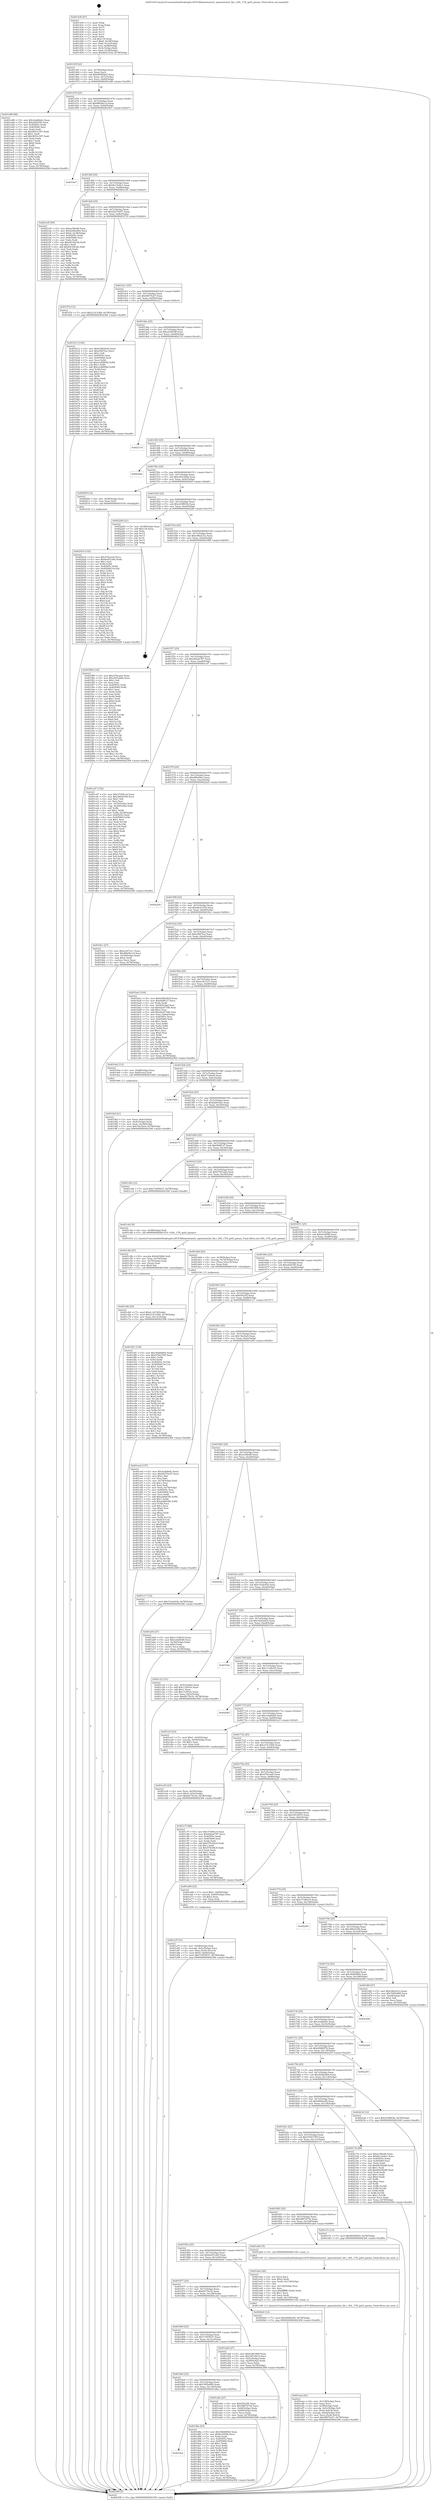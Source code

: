 digraph "0x401430" {
  label = "0x401430 (/mnt/c/Users/mathe/Desktop/tcc/POCII/binaries/extr_opensslsslssl_lib.c_SSL_CTX_get0_param_Final-ollvm.out::main(0))"
  labelloc = "t"
  node[shape=record]

  Entry [label="",width=0.3,height=0.3,shape=circle,fillcolor=black,style=filled]
  "0x40145f" [label="{
     0x40145f [23]\l
     | [instrs]\l
     &nbsp;&nbsp;0x40145f \<+3\>: mov -0x78(%rbp),%eax\l
     &nbsp;&nbsp;0x401462 \<+2\>: mov %eax,%ecx\l
     &nbsp;&nbsp;0x401464 \<+6\>: sub $0x809d5bf3,%ecx\l
     &nbsp;&nbsp;0x40146a \<+3\>: mov %eax,-0x7c(%rbp)\l
     &nbsp;&nbsp;0x40146d \<+3\>: mov %ecx,-0x80(%rbp)\l
     &nbsp;&nbsp;0x401470 \<+6\>: je 0000000000401e88 \<main+0xa58\>\l
  }"]
  "0x401e88" [label="{
     0x401e88 [88]\l
     | [instrs]\l
     &nbsp;&nbsp;0x401e88 \<+5\>: mov $0x3eab8e6c,%eax\l
     &nbsp;&nbsp;0x401e8d \<+5\>: mov $0x20253f5,%ecx\l
     &nbsp;&nbsp;0x401e92 \<+7\>: mov 0x40505c,%edx\l
     &nbsp;&nbsp;0x401e99 \<+7\>: mov 0x405060,%esi\l
     &nbsp;&nbsp;0x401ea0 \<+2\>: mov %edx,%edi\l
     &nbsp;&nbsp;0x401ea2 \<+6\>: sub $0x9653c397,%edi\l
     &nbsp;&nbsp;0x401ea8 \<+3\>: sub $0x1,%edi\l
     &nbsp;&nbsp;0x401eab \<+6\>: add $0x9653c397,%edi\l
     &nbsp;&nbsp;0x401eb1 \<+3\>: imul %edi,%edx\l
     &nbsp;&nbsp;0x401eb4 \<+3\>: and $0x1,%edx\l
     &nbsp;&nbsp;0x401eb7 \<+3\>: cmp $0x0,%edx\l
     &nbsp;&nbsp;0x401eba \<+4\>: sete %r8b\l
     &nbsp;&nbsp;0x401ebe \<+3\>: cmp $0xa,%esi\l
     &nbsp;&nbsp;0x401ec1 \<+4\>: setl %r9b\l
     &nbsp;&nbsp;0x401ec5 \<+3\>: mov %r8b,%r10b\l
     &nbsp;&nbsp;0x401ec8 \<+3\>: and %r9b,%r10b\l
     &nbsp;&nbsp;0x401ecb \<+3\>: xor %r9b,%r8b\l
     &nbsp;&nbsp;0x401ece \<+3\>: or %r8b,%r10b\l
     &nbsp;&nbsp;0x401ed1 \<+4\>: test $0x1,%r10b\l
     &nbsp;&nbsp;0x401ed5 \<+3\>: cmovne %ecx,%eax\l
     &nbsp;&nbsp;0x401ed8 \<+3\>: mov %eax,-0x78(%rbp)\l
     &nbsp;&nbsp;0x401edb \<+5\>: jmp 0000000000402308 \<main+0xed8\>\l
  }"]
  "0x401476" [label="{
     0x401476 [25]\l
     | [instrs]\l
     &nbsp;&nbsp;0x401476 \<+5\>: jmp 000000000040147b \<main+0x4b\>\l
     &nbsp;&nbsp;0x40147b \<+3\>: mov -0x7c(%rbp),%eax\l
     &nbsp;&nbsp;0x40147e \<+5\>: sub $0x88b5bc1d,%eax\l
     &nbsp;&nbsp;0x401483 \<+6\>: mov %eax,-0x84(%rbp)\l
     &nbsp;&nbsp;0x401489 \<+6\>: je 00000000004018e7 \<main+0x4b7\>\l
  }"]
  Exit [label="",width=0.3,height=0.3,shape=circle,fillcolor=black,style=filled,peripheries=2]
  "0x4018e7" [label="{
     0x4018e7\l
  }", style=dashed]
  "0x40148f" [label="{
     0x40148f [25]\l
     | [instrs]\l
     &nbsp;&nbsp;0x40148f \<+5\>: jmp 0000000000401494 \<main+0x64\>\l
     &nbsp;&nbsp;0x401494 \<+3\>: mov -0x7c(%rbp),%eax\l
     &nbsp;&nbsp;0x401497 \<+5\>: sub $0x8e15e9e1,%eax\l
     &nbsp;&nbsp;0x40149c \<+6\>: mov %eax,-0x88(%rbp)\l
     &nbsp;&nbsp;0x4014a2 \<+6\>: je 00000000004021d5 \<main+0xda5\>\l
  }"]
  "0x40201b" [label="{
     0x40201b [142]\l
     | [instrs]\l
     &nbsp;&nbsp;0x40201b \<+5\>: mov $0x27fecee0,%ecx\l
     &nbsp;&nbsp;0x402020 \<+5\>: mov $0x6e451e60,%edx\l
     &nbsp;&nbsp;0x402025 \<+3\>: mov $0x1,%sil\l
     &nbsp;&nbsp;0x402028 \<+3\>: xor %r8d,%r8d\l
     &nbsp;&nbsp;0x40202b \<+8\>: mov 0x40505c,%r9d\l
     &nbsp;&nbsp;0x402033 \<+8\>: mov 0x405060,%r10d\l
     &nbsp;&nbsp;0x40203b \<+4\>: sub $0x1,%r8d\l
     &nbsp;&nbsp;0x40203f \<+3\>: mov %r9d,%r11d\l
     &nbsp;&nbsp;0x402042 \<+3\>: add %r8d,%r11d\l
     &nbsp;&nbsp;0x402045 \<+4\>: imul %r11d,%r9d\l
     &nbsp;&nbsp;0x402049 \<+4\>: and $0x1,%r9d\l
     &nbsp;&nbsp;0x40204d \<+4\>: cmp $0x0,%r9d\l
     &nbsp;&nbsp;0x402051 \<+3\>: sete %bl\l
     &nbsp;&nbsp;0x402054 \<+4\>: cmp $0xa,%r10d\l
     &nbsp;&nbsp;0x402058 \<+4\>: setl %r14b\l
     &nbsp;&nbsp;0x40205c \<+3\>: mov %bl,%r15b\l
     &nbsp;&nbsp;0x40205f \<+4\>: xor $0xff,%r15b\l
     &nbsp;&nbsp;0x402063 \<+3\>: mov %r14b,%r12b\l
     &nbsp;&nbsp;0x402066 \<+4\>: xor $0xff,%r12b\l
     &nbsp;&nbsp;0x40206a \<+4\>: xor $0x0,%sil\l
     &nbsp;&nbsp;0x40206e \<+3\>: mov %r15b,%r13b\l
     &nbsp;&nbsp;0x402071 \<+4\>: and $0x0,%r13b\l
     &nbsp;&nbsp;0x402075 \<+3\>: and %sil,%bl\l
     &nbsp;&nbsp;0x402078 \<+3\>: mov %r12b,%al\l
     &nbsp;&nbsp;0x40207b \<+2\>: and $0x0,%al\l
     &nbsp;&nbsp;0x40207d \<+3\>: and %sil,%r14b\l
     &nbsp;&nbsp;0x402080 \<+3\>: or %bl,%r13b\l
     &nbsp;&nbsp;0x402083 \<+3\>: or %r14b,%al\l
     &nbsp;&nbsp;0x402086 \<+3\>: xor %al,%r13b\l
     &nbsp;&nbsp;0x402089 \<+3\>: or %r12b,%r15b\l
     &nbsp;&nbsp;0x40208c \<+4\>: xor $0xff,%r15b\l
     &nbsp;&nbsp;0x402090 \<+4\>: or $0x0,%sil\l
     &nbsp;&nbsp;0x402094 \<+3\>: and %sil,%r15b\l
     &nbsp;&nbsp;0x402097 \<+3\>: or %r15b,%r13b\l
     &nbsp;&nbsp;0x40209a \<+4\>: test $0x1,%r13b\l
     &nbsp;&nbsp;0x40209e \<+3\>: cmovne %edx,%ecx\l
     &nbsp;&nbsp;0x4020a1 \<+3\>: mov %ecx,-0x78(%rbp)\l
     &nbsp;&nbsp;0x4020a4 \<+5\>: jmp 0000000000402308 \<main+0xed8\>\l
  }"]
  "0x4021d5" [label="{
     0x4021d5 [95]\l
     | [instrs]\l
     &nbsp;&nbsp;0x4021d5 \<+5\>: mov $0xec58ed8,%eax\l
     &nbsp;&nbsp;0x4021da \<+5\>: mov $0x424bed04,%ecx\l
     &nbsp;&nbsp;0x4021df \<+7\>: movl $0x0,-0x38(%rbp)\l
     &nbsp;&nbsp;0x4021e6 \<+7\>: mov 0x40505c,%edx\l
     &nbsp;&nbsp;0x4021ed \<+7\>: mov 0x405060,%esi\l
     &nbsp;&nbsp;0x4021f4 \<+2\>: mov %edx,%edi\l
     &nbsp;&nbsp;0x4021f6 \<+6\>: sub $0x6416dc2b,%edi\l
     &nbsp;&nbsp;0x4021fc \<+3\>: sub $0x1,%edi\l
     &nbsp;&nbsp;0x4021ff \<+6\>: add $0x6416dc2b,%edi\l
     &nbsp;&nbsp;0x402205 \<+3\>: imul %edi,%edx\l
     &nbsp;&nbsp;0x402208 \<+3\>: and $0x1,%edx\l
     &nbsp;&nbsp;0x40220b \<+3\>: cmp $0x0,%edx\l
     &nbsp;&nbsp;0x40220e \<+4\>: sete %r8b\l
     &nbsp;&nbsp;0x402212 \<+3\>: cmp $0xa,%esi\l
     &nbsp;&nbsp;0x402215 \<+4\>: setl %r9b\l
     &nbsp;&nbsp;0x402219 \<+3\>: mov %r8b,%r10b\l
     &nbsp;&nbsp;0x40221c \<+3\>: and %r9b,%r10b\l
     &nbsp;&nbsp;0x40221f \<+3\>: xor %r9b,%r8b\l
     &nbsp;&nbsp;0x402222 \<+3\>: or %r8b,%r10b\l
     &nbsp;&nbsp;0x402225 \<+4\>: test $0x1,%r10b\l
     &nbsp;&nbsp;0x402229 \<+3\>: cmovne %ecx,%eax\l
     &nbsp;&nbsp;0x40222c \<+3\>: mov %eax,-0x78(%rbp)\l
     &nbsp;&nbsp;0x40222f \<+5\>: jmp 0000000000402308 \<main+0xed8\>\l
  }"]
  "0x4014a8" [label="{
     0x4014a8 [25]\l
     | [instrs]\l
     &nbsp;&nbsp;0x4014a8 \<+5\>: jmp 00000000004014ad \<main+0x7d\>\l
     &nbsp;&nbsp;0x4014ad \<+3\>: mov -0x7c(%rbp),%eax\l
     &nbsp;&nbsp;0x4014b0 \<+5\>: sub $0x92270a57,%eax\l
     &nbsp;&nbsp;0x4014b5 \<+6\>: mov %eax,-0x8c(%rbp)\l
     &nbsp;&nbsp;0x4014bb \<+6\>: je 0000000000401f7d \<main+0xb4d\>\l
  }"]
  "0x401df1" [label="{
     0x401df1 [139]\l
     | [instrs]\l
     &nbsp;&nbsp;0x401df1 \<+5\>: mov $0x38d40844,%edx\l
     &nbsp;&nbsp;0x401df6 \<+5\>: mov $0x57643785,%esi\l
     &nbsp;&nbsp;0x401dfb \<+3\>: mov $0x1,%r8b\l
     &nbsp;&nbsp;0x401dfe \<+3\>: xor %r9d,%r9d\l
     &nbsp;&nbsp;0x401e01 \<+8\>: mov 0x40505c,%r10d\l
     &nbsp;&nbsp;0x401e09 \<+8\>: mov 0x405060,%r11d\l
     &nbsp;&nbsp;0x401e11 \<+4\>: sub $0x1,%r9d\l
     &nbsp;&nbsp;0x401e15 \<+3\>: mov %r10d,%ebx\l
     &nbsp;&nbsp;0x401e18 \<+3\>: add %r9d,%ebx\l
     &nbsp;&nbsp;0x401e1b \<+4\>: imul %ebx,%r10d\l
     &nbsp;&nbsp;0x401e1f \<+4\>: and $0x1,%r10d\l
     &nbsp;&nbsp;0x401e23 \<+4\>: cmp $0x0,%r10d\l
     &nbsp;&nbsp;0x401e27 \<+4\>: sete %r14b\l
     &nbsp;&nbsp;0x401e2b \<+4\>: cmp $0xa,%r11d\l
     &nbsp;&nbsp;0x401e2f \<+4\>: setl %r15b\l
     &nbsp;&nbsp;0x401e33 \<+3\>: mov %r14b,%r12b\l
     &nbsp;&nbsp;0x401e36 \<+4\>: xor $0xff,%r12b\l
     &nbsp;&nbsp;0x401e3a \<+3\>: mov %r15b,%r13b\l
     &nbsp;&nbsp;0x401e3d \<+4\>: xor $0xff,%r13b\l
     &nbsp;&nbsp;0x401e41 \<+4\>: xor $0x0,%r8b\l
     &nbsp;&nbsp;0x401e45 \<+3\>: mov %r12b,%al\l
     &nbsp;&nbsp;0x401e48 \<+2\>: and $0x0,%al\l
     &nbsp;&nbsp;0x401e4a \<+3\>: and %r8b,%r14b\l
     &nbsp;&nbsp;0x401e4d \<+3\>: mov %r13b,%cl\l
     &nbsp;&nbsp;0x401e50 \<+3\>: and $0x0,%cl\l
     &nbsp;&nbsp;0x401e53 \<+3\>: and %r8b,%r15b\l
     &nbsp;&nbsp;0x401e56 \<+3\>: or %r14b,%al\l
     &nbsp;&nbsp;0x401e59 \<+3\>: or %r15b,%cl\l
     &nbsp;&nbsp;0x401e5c \<+2\>: xor %cl,%al\l
     &nbsp;&nbsp;0x401e5e \<+3\>: or %r13b,%r12b\l
     &nbsp;&nbsp;0x401e61 \<+4\>: xor $0xff,%r12b\l
     &nbsp;&nbsp;0x401e65 \<+4\>: or $0x0,%r8b\l
     &nbsp;&nbsp;0x401e69 \<+3\>: and %r8b,%r12b\l
     &nbsp;&nbsp;0x401e6c \<+3\>: or %r12b,%al\l
     &nbsp;&nbsp;0x401e6f \<+2\>: test $0x1,%al\l
     &nbsp;&nbsp;0x401e71 \<+3\>: cmovne %esi,%edx\l
     &nbsp;&nbsp;0x401e74 \<+3\>: mov %edx,-0x78(%rbp)\l
     &nbsp;&nbsp;0x401e77 \<+5\>: jmp 0000000000402308 \<main+0xed8\>\l
  }"]
  "0x401f7d" [label="{
     0x401f7d [12]\l
     | [instrs]\l
     &nbsp;&nbsp;0x401f7d \<+7\>: movl $0x215c3384,-0x78(%rbp)\l
     &nbsp;&nbsp;0x401f84 \<+5\>: jmp 0000000000402308 \<main+0xed8\>\l
  }"]
  "0x4014c1" [label="{
     0x4014c1 [25]\l
     | [instrs]\l
     &nbsp;&nbsp;0x4014c1 \<+5\>: jmp 00000000004014c6 \<main+0x96\>\l
     &nbsp;&nbsp;0x4014c6 \<+3\>: mov -0x7c(%rbp),%eax\l
     &nbsp;&nbsp;0x4014c9 \<+5\>: sub $0x9fd75e27,%eax\l
     &nbsp;&nbsp;0x4014ce \<+6\>: mov %eax,-0x90(%rbp)\l
     &nbsp;&nbsp;0x4014d4 \<+6\>: je 0000000000401b13 \<main+0x6e3\>\l
  }"]
  "0x4018c2" [label="{
     0x4018c2\l
  }", style=dashed]
  "0x401b13" [label="{
     0x401b13 [144]\l
     | [instrs]\l
     &nbsp;&nbsp;0x401b13 \<+5\>: mov $0xb380383d,%eax\l
     &nbsp;&nbsp;0x401b18 \<+5\>: mov $0xe5bf7fce,%ecx\l
     &nbsp;&nbsp;0x401b1d \<+2\>: mov $0x1,%dl\l
     &nbsp;&nbsp;0x401b1f \<+7\>: mov 0x40505c,%esi\l
     &nbsp;&nbsp;0x401b26 \<+7\>: mov 0x405060,%edi\l
     &nbsp;&nbsp;0x401b2d \<+3\>: mov %esi,%r8d\l
     &nbsp;&nbsp;0x401b30 \<+7\>: sub $0xe1dd994b,%r8d\l
     &nbsp;&nbsp;0x401b37 \<+4\>: sub $0x1,%r8d\l
     &nbsp;&nbsp;0x401b3b \<+7\>: add $0xe1dd994b,%r8d\l
     &nbsp;&nbsp;0x401b42 \<+4\>: imul %r8d,%esi\l
     &nbsp;&nbsp;0x401b46 \<+3\>: and $0x1,%esi\l
     &nbsp;&nbsp;0x401b49 \<+3\>: cmp $0x0,%esi\l
     &nbsp;&nbsp;0x401b4c \<+4\>: sete %r9b\l
     &nbsp;&nbsp;0x401b50 \<+3\>: cmp $0xa,%edi\l
     &nbsp;&nbsp;0x401b53 \<+4\>: setl %r10b\l
     &nbsp;&nbsp;0x401b57 \<+3\>: mov %r9b,%r11b\l
     &nbsp;&nbsp;0x401b5a \<+4\>: xor $0xff,%r11b\l
     &nbsp;&nbsp;0x401b5e \<+3\>: mov %r10b,%bl\l
     &nbsp;&nbsp;0x401b61 \<+3\>: xor $0xff,%bl\l
     &nbsp;&nbsp;0x401b64 \<+3\>: xor $0x0,%dl\l
     &nbsp;&nbsp;0x401b67 \<+3\>: mov %r11b,%r14b\l
     &nbsp;&nbsp;0x401b6a \<+4\>: and $0x0,%r14b\l
     &nbsp;&nbsp;0x401b6e \<+3\>: and %dl,%r9b\l
     &nbsp;&nbsp;0x401b71 \<+3\>: mov %bl,%r15b\l
     &nbsp;&nbsp;0x401b74 \<+4\>: and $0x0,%r15b\l
     &nbsp;&nbsp;0x401b78 \<+3\>: and %dl,%r10b\l
     &nbsp;&nbsp;0x401b7b \<+3\>: or %r9b,%r14b\l
     &nbsp;&nbsp;0x401b7e \<+3\>: or %r10b,%r15b\l
     &nbsp;&nbsp;0x401b81 \<+3\>: xor %r15b,%r14b\l
     &nbsp;&nbsp;0x401b84 \<+3\>: or %bl,%r11b\l
     &nbsp;&nbsp;0x401b87 \<+4\>: xor $0xff,%r11b\l
     &nbsp;&nbsp;0x401b8b \<+3\>: or $0x0,%dl\l
     &nbsp;&nbsp;0x401b8e \<+3\>: and %dl,%r11b\l
     &nbsp;&nbsp;0x401b91 \<+3\>: or %r11b,%r14b\l
     &nbsp;&nbsp;0x401b94 \<+4\>: test $0x1,%r14b\l
     &nbsp;&nbsp;0x401b98 \<+3\>: cmovne %ecx,%eax\l
     &nbsp;&nbsp;0x401b9b \<+3\>: mov %eax,-0x78(%rbp)\l
     &nbsp;&nbsp;0x401b9e \<+5\>: jmp 0000000000402308 \<main+0xed8\>\l
  }"]
  "0x4014da" [label="{
     0x4014da [25]\l
     | [instrs]\l
     &nbsp;&nbsp;0x4014da \<+5\>: jmp 00000000004014df \<main+0xaf\>\l
     &nbsp;&nbsp;0x4014df \<+3\>: mov -0x7c(%rbp),%eax\l
     &nbsp;&nbsp;0x4014e2 \<+5\>: sub $0xae5d53ff,%eax\l
     &nbsp;&nbsp;0x4014e7 \<+6\>: mov %eax,-0x94(%rbp)\l
     &nbsp;&nbsp;0x4014ed \<+6\>: je 0000000000402119 \<main+0xce9\>\l
  }"]
  "0x401d8a" [label="{
     0x401d8a [83]\l
     | [instrs]\l
     &nbsp;&nbsp;0x401d8a \<+5\>: mov $0x38d40844,%eax\l
     &nbsp;&nbsp;0x401d8f \<+5\>: mov $0xfe1fd5fd,%ecx\l
     &nbsp;&nbsp;0x401d94 \<+2\>: xor %edx,%edx\l
     &nbsp;&nbsp;0x401d96 \<+7\>: mov 0x40505c,%esi\l
     &nbsp;&nbsp;0x401d9d \<+7\>: mov 0x405060,%edi\l
     &nbsp;&nbsp;0x401da4 \<+3\>: sub $0x1,%edx\l
     &nbsp;&nbsp;0x401da7 \<+3\>: mov %esi,%r8d\l
     &nbsp;&nbsp;0x401daa \<+3\>: add %edx,%r8d\l
     &nbsp;&nbsp;0x401dad \<+4\>: imul %r8d,%esi\l
     &nbsp;&nbsp;0x401db1 \<+3\>: and $0x1,%esi\l
     &nbsp;&nbsp;0x401db4 \<+3\>: cmp $0x0,%esi\l
     &nbsp;&nbsp;0x401db7 \<+4\>: sete %r9b\l
     &nbsp;&nbsp;0x401dbb \<+3\>: cmp $0xa,%edi\l
     &nbsp;&nbsp;0x401dbe \<+4\>: setl %r10b\l
     &nbsp;&nbsp;0x401dc2 \<+3\>: mov %r9b,%r11b\l
     &nbsp;&nbsp;0x401dc5 \<+3\>: and %r10b,%r11b\l
     &nbsp;&nbsp;0x401dc8 \<+3\>: xor %r10b,%r9b\l
     &nbsp;&nbsp;0x401dcb \<+3\>: or %r9b,%r11b\l
     &nbsp;&nbsp;0x401dce \<+4\>: test $0x1,%r11b\l
     &nbsp;&nbsp;0x401dd2 \<+3\>: cmovne %ecx,%eax\l
     &nbsp;&nbsp;0x401dd5 \<+3\>: mov %eax,-0x78(%rbp)\l
     &nbsp;&nbsp;0x401dd8 \<+5\>: jmp 0000000000402308 \<main+0xed8\>\l
  }"]
  "0x402119" [label="{
     0x402119\l
  }", style=dashed]
  "0x4014f3" [label="{
     0x4014f3 [25]\l
     | [instrs]\l
     &nbsp;&nbsp;0x4014f3 \<+5\>: jmp 00000000004014f8 \<main+0xc8\>\l
     &nbsp;&nbsp;0x4014f8 \<+3\>: mov -0x7c(%rbp),%eax\l
     &nbsp;&nbsp;0x4014fb \<+5\>: sub $0xb380383d,%eax\l
     &nbsp;&nbsp;0x401500 \<+6\>: mov %eax,-0x98(%rbp)\l
     &nbsp;&nbsp;0x401506 \<+6\>: je 000000000040226d \<main+0xe3d\>\l
  }"]
  "0x401c66" [label="{
     0x401c66 [25]\l
     | [instrs]\l
     &nbsp;&nbsp;0x401c66 \<+7\>: movl $0x0,-0x74(%rbp)\l
     &nbsp;&nbsp;0x401c6d \<+7\>: movl $0x215c3384,-0x78(%rbp)\l
     &nbsp;&nbsp;0x401c74 \<+6\>: mov %eax,-0x13c(%rbp)\l
     &nbsp;&nbsp;0x401c7a \<+5\>: jmp 0000000000402308 \<main+0xed8\>\l
  }"]
  "0x40226d" [label="{
     0x40226d\l
  }", style=dashed]
  "0x40150c" [label="{
     0x40150c [25]\l
     | [instrs]\l
     &nbsp;&nbsp;0x40150c \<+5\>: jmp 0000000000401511 \<main+0xe1\>\l
     &nbsp;&nbsp;0x401511 \<+3\>: mov -0x7c(%rbp),%eax\l
     &nbsp;&nbsp;0x401514 \<+5\>: sub $0xc091d2bb,%eax\l
     &nbsp;&nbsp;0x401519 \<+6\>: mov %eax,-0x9c(%rbp)\l
     &nbsp;&nbsp;0x40151f \<+6\>: je 000000000040200f \<main+0xbdf\>\l
  }"]
  "0x401c4b" [label="{
     0x401c4b [27]\l
     | [instrs]\l
     &nbsp;&nbsp;0x401c4b \<+10\>: movabs $0x4030b6,%rdi\l
     &nbsp;&nbsp;0x401c55 \<+4\>: mov %rax,-0x70(%rbp)\l
     &nbsp;&nbsp;0x401c59 \<+4\>: mov -0x70(%rbp),%rax\l
     &nbsp;&nbsp;0x401c5d \<+2\>: mov (%rax),%esi\l
     &nbsp;&nbsp;0x401c5f \<+2\>: mov $0x0,%al\l
     &nbsp;&nbsp;0x401c61 \<+5\>: call 0000000000401040 \<printf@plt\>\l
     | [calls]\l
     &nbsp;&nbsp;0x401040 \{1\} (unknown)\l
  }"]
  "0x40200f" [label="{
     0x40200f [12]\l
     | [instrs]\l
     &nbsp;&nbsp;0x40200f \<+4\>: mov -0x58(%rbp),%rax\l
     &nbsp;&nbsp;0x402013 \<+3\>: mov %rax,%rdi\l
     &nbsp;&nbsp;0x402016 \<+5\>: call 0000000000401030 \<free@plt\>\l
     | [calls]\l
     &nbsp;&nbsp;0x401030 \{1\} (unknown)\l
  }"]
  "0x401525" [label="{
     0x401525 [25]\l
     | [instrs]\l
     &nbsp;&nbsp;0x401525 \<+5\>: jmp 000000000040152a \<main+0xfa\>\l
     &nbsp;&nbsp;0x40152a \<+3\>: mov -0x7c(%rbp),%eax\l
     &nbsp;&nbsp;0x40152d \<+5\>: sub $0xc63f803b,%eax\l
     &nbsp;&nbsp;0x401532 \<+6\>: mov %eax,-0xa0(%rbp)\l
     &nbsp;&nbsp;0x401538 \<+6\>: je 0000000000402240 \<main+0xe10\>\l
  }"]
  "0x401aea" [label="{
     0x401aea [41]\l
     | [instrs]\l
     &nbsp;&nbsp;0x401aea \<+6\>: mov -0x138(%rbp),%ecx\l
     &nbsp;&nbsp;0x401af0 \<+3\>: imul %eax,%ecx\l
     &nbsp;&nbsp;0x401af3 \<+4\>: mov -0x58(%rbp),%rdi\l
     &nbsp;&nbsp;0x401af7 \<+4\>: movslq -0x5c(%rbp),%r8\l
     &nbsp;&nbsp;0x401afb \<+4\>: mov (%rdi,%r8,8),%rdi\l
     &nbsp;&nbsp;0x401aff \<+4\>: movslq -0x64(%rbp),%r8\l
     &nbsp;&nbsp;0x401b03 \<+4\>: mov %ecx,(%rdi,%r8,4)\l
     &nbsp;&nbsp;0x401b07 \<+7\>: movl $0x9fd75e27,-0x78(%rbp)\l
     &nbsp;&nbsp;0x401b0e \<+5\>: jmp 0000000000402308 \<main+0xed8\>\l
  }"]
  "0x402240" [label="{
     0x402240 [21]\l
     | [instrs]\l
     &nbsp;&nbsp;0x402240 \<+3\>: mov -0x38(%rbp),%eax\l
     &nbsp;&nbsp;0x402243 \<+7\>: add $0x118,%rsp\l
     &nbsp;&nbsp;0x40224a \<+1\>: pop %rbx\l
     &nbsp;&nbsp;0x40224b \<+2\>: pop %r12\l
     &nbsp;&nbsp;0x40224d \<+2\>: pop %r13\l
     &nbsp;&nbsp;0x40224f \<+2\>: pop %r14\l
     &nbsp;&nbsp;0x402251 \<+2\>: pop %r15\l
     &nbsp;&nbsp;0x402253 \<+1\>: pop %rbp\l
     &nbsp;&nbsp;0x402254 \<+1\>: ret\l
  }"]
  "0x40153e" [label="{
     0x40153e [25]\l
     | [instrs]\l
     &nbsp;&nbsp;0x40153e \<+5\>: jmp 0000000000401543 \<main+0x113\>\l
     &nbsp;&nbsp;0x401543 \<+3\>: mov -0x7c(%rbp),%eax\l
     &nbsp;&nbsp;0x401546 \<+5\>: sub $0xc98e221a,%eax\l
     &nbsp;&nbsp;0x40154b \<+6\>: mov %eax,-0xa4(%rbp)\l
     &nbsp;&nbsp;0x401551 \<+6\>: je 0000000000401f89 \<main+0xb59\>\l
  }"]
  "0x401abe" [label="{
     0x401abe [44]\l
     | [instrs]\l
     &nbsp;&nbsp;0x401abe \<+2\>: xor %ecx,%ecx\l
     &nbsp;&nbsp;0x401ac0 \<+5\>: mov $0x2,%edx\l
     &nbsp;&nbsp;0x401ac5 \<+6\>: mov %edx,-0x134(%rbp)\l
     &nbsp;&nbsp;0x401acb \<+1\>: cltd\l
     &nbsp;&nbsp;0x401acc \<+6\>: mov -0x134(%rbp),%esi\l
     &nbsp;&nbsp;0x401ad2 \<+2\>: idiv %esi\l
     &nbsp;&nbsp;0x401ad4 \<+6\>: imul $0xfffffffe,%edx,%edx\l
     &nbsp;&nbsp;0x401ada \<+3\>: sub $0x1,%ecx\l
     &nbsp;&nbsp;0x401add \<+2\>: sub %ecx,%edx\l
     &nbsp;&nbsp;0x401adf \<+6\>: mov %edx,-0x138(%rbp)\l
     &nbsp;&nbsp;0x401ae5 \<+5\>: call 0000000000401160 \<next_i\>\l
     | [calls]\l
     &nbsp;&nbsp;0x401160 \{1\} (/mnt/c/Users/mathe/Desktop/tcc/POCII/binaries/extr_opensslsslssl_lib.c_SSL_CTX_get0_param_Final-ollvm.out::next_i)\l
  }"]
  "0x401f89" [label="{
     0x401f89 [134]\l
     | [instrs]\l
     &nbsp;&nbsp;0x401f89 \<+5\>: mov $0x27fecee0,%eax\l
     &nbsp;&nbsp;0x401f8e \<+5\>: mov $0xc091d2bb,%ecx\l
     &nbsp;&nbsp;0x401f93 \<+2\>: mov $0x1,%dl\l
     &nbsp;&nbsp;0x401f95 \<+2\>: xor %esi,%esi\l
     &nbsp;&nbsp;0x401f97 \<+7\>: mov 0x40505c,%edi\l
     &nbsp;&nbsp;0x401f9e \<+8\>: mov 0x405060,%r8d\l
     &nbsp;&nbsp;0x401fa6 \<+3\>: sub $0x1,%esi\l
     &nbsp;&nbsp;0x401fa9 \<+3\>: mov %edi,%r9d\l
     &nbsp;&nbsp;0x401fac \<+3\>: add %esi,%r9d\l
     &nbsp;&nbsp;0x401faf \<+4\>: imul %r9d,%edi\l
     &nbsp;&nbsp;0x401fb3 \<+3\>: and $0x1,%edi\l
     &nbsp;&nbsp;0x401fb6 \<+3\>: cmp $0x0,%edi\l
     &nbsp;&nbsp;0x401fb9 \<+4\>: sete %r10b\l
     &nbsp;&nbsp;0x401fbd \<+4\>: cmp $0xa,%r8d\l
     &nbsp;&nbsp;0x401fc1 \<+4\>: setl %r11b\l
     &nbsp;&nbsp;0x401fc5 \<+3\>: mov %r10b,%bl\l
     &nbsp;&nbsp;0x401fc8 \<+3\>: xor $0xff,%bl\l
     &nbsp;&nbsp;0x401fcb \<+3\>: mov %r11b,%r14b\l
     &nbsp;&nbsp;0x401fce \<+4\>: xor $0xff,%r14b\l
     &nbsp;&nbsp;0x401fd2 \<+3\>: xor $0x0,%dl\l
     &nbsp;&nbsp;0x401fd5 \<+3\>: mov %bl,%r15b\l
     &nbsp;&nbsp;0x401fd8 \<+4\>: and $0x0,%r15b\l
     &nbsp;&nbsp;0x401fdc \<+3\>: and %dl,%r10b\l
     &nbsp;&nbsp;0x401fdf \<+3\>: mov %r14b,%r12b\l
     &nbsp;&nbsp;0x401fe2 \<+4\>: and $0x0,%r12b\l
     &nbsp;&nbsp;0x401fe6 \<+3\>: and %dl,%r11b\l
     &nbsp;&nbsp;0x401fe9 \<+3\>: or %r10b,%r15b\l
     &nbsp;&nbsp;0x401fec \<+3\>: or %r11b,%r12b\l
     &nbsp;&nbsp;0x401fef \<+3\>: xor %r12b,%r15b\l
     &nbsp;&nbsp;0x401ff2 \<+3\>: or %r14b,%bl\l
     &nbsp;&nbsp;0x401ff5 \<+3\>: xor $0xff,%bl\l
     &nbsp;&nbsp;0x401ff8 \<+3\>: or $0x0,%dl\l
     &nbsp;&nbsp;0x401ffb \<+2\>: and %dl,%bl\l
     &nbsp;&nbsp;0x401ffd \<+3\>: or %bl,%r15b\l
     &nbsp;&nbsp;0x402000 \<+4\>: test $0x1,%r15b\l
     &nbsp;&nbsp;0x402004 \<+3\>: cmovne %ecx,%eax\l
     &nbsp;&nbsp;0x402007 \<+3\>: mov %eax,-0x78(%rbp)\l
     &nbsp;&nbsp;0x40200a \<+5\>: jmp 0000000000402308 \<main+0xed8\>\l
  }"]
  "0x401557" [label="{
     0x401557 [25]\l
     | [instrs]\l
     &nbsp;&nbsp;0x401557 \<+5\>: jmp 000000000040155c \<main+0x12c\>\l
     &nbsp;&nbsp;0x40155c \<+3\>: mov -0x7c(%rbp),%eax\l
     &nbsp;&nbsp;0x40155f \<+5\>: sub $0xd92a4787,%eax\l
     &nbsp;&nbsp;0x401564 \<+6\>: mov %eax,-0xa8(%rbp)\l
     &nbsp;&nbsp;0x40156a \<+6\>: je 0000000000401cd7 \<main+0x8a7\>\l
  }"]
  "0x4018a9" [label="{
     0x4018a9 [25]\l
     | [instrs]\l
     &nbsp;&nbsp;0x4018a9 \<+5\>: jmp 00000000004018ae \<main+0x47e\>\l
     &nbsp;&nbsp;0x4018ae \<+3\>: mov -0x7c(%rbp),%eax\l
     &nbsp;&nbsp;0x4018b1 \<+5\>: sub $0x76f5e499,%eax\l
     &nbsp;&nbsp;0x4018b6 \<+6\>: mov %eax,-0x130(%rbp)\l
     &nbsp;&nbsp;0x4018bc \<+6\>: je 0000000000401d8a \<main+0x95a\>\l
  }"]
  "0x401cd7" [label="{
     0x401cd7 [152]\l
     | [instrs]\l
     &nbsp;&nbsp;0x401cd7 \<+5\>: mov $0x37306cc4,%eax\l
     &nbsp;&nbsp;0x401cdc \<+5\>: mov $0x389c0196,%ecx\l
     &nbsp;&nbsp;0x401ce1 \<+2\>: mov $0x1,%dl\l
     &nbsp;&nbsp;0x401ce3 \<+2\>: xor %esi,%esi\l
     &nbsp;&nbsp;0x401ce5 \<+3\>: mov -0x74(%rbp),%edi\l
     &nbsp;&nbsp;0x401ce8 \<+3\>: cmp -0x50(%rbp),%edi\l
     &nbsp;&nbsp;0x401ceb \<+4\>: setl %r8b\l
     &nbsp;&nbsp;0x401cef \<+4\>: and $0x1,%r8b\l
     &nbsp;&nbsp;0x401cf3 \<+4\>: mov %r8b,-0x29(%rbp)\l
     &nbsp;&nbsp;0x401cf7 \<+7\>: mov 0x40505c,%edi\l
     &nbsp;&nbsp;0x401cfe \<+8\>: mov 0x405060,%r9d\l
     &nbsp;&nbsp;0x401d06 \<+3\>: sub $0x1,%esi\l
     &nbsp;&nbsp;0x401d09 \<+3\>: mov %edi,%r10d\l
     &nbsp;&nbsp;0x401d0c \<+3\>: add %esi,%r10d\l
     &nbsp;&nbsp;0x401d0f \<+4\>: imul %r10d,%edi\l
     &nbsp;&nbsp;0x401d13 \<+3\>: and $0x1,%edi\l
     &nbsp;&nbsp;0x401d16 \<+3\>: cmp $0x0,%edi\l
     &nbsp;&nbsp;0x401d19 \<+4\>: sete %r8b\l
     &nbsp;&nbsp;0x401d1d \<+4\>: cmp $0xa,%r9d\l
     &nbsp;&nbsp;0x401d21 \<+4\>: setl %r11b\l
     &nbsp;&nbsp;0x401d25 \<+3\>: mov %r8b,%bl\l
     &nbsp;&nbsp;0x401d28 \<+3\>: xor $0xff,%bl\l
     &nbsp;&nbsp;0x401d2b \<+3\>: mov %r11b,%r14b\l
     &nbsp;&nbsp;0x401d2e \<+4\>: xor $0xff,%r14b\l
     &nbsp;&nbsp;0x401d32 \<+3\>: xor $0x0,%dl\l
     &nbsp;&nbsp;0x401d35 \<+3\>: mov %bl,%r15b\l
     &nbsp;&nbsp;0x401d38 \<+4\>: and $0x0,%r15b\l
     &nbsp;&nbsp;0x401d3c \<+3\>: and %dl,%r8b\l
     &nbsp;&nbsp;0x401d3f \<+3\>: mov %r14b,%r12b\l
     &nbsp;&nbsp;0x401d42 \<+4\>: and $0x0,%r12b\l
     &nbsp;&nbsp;0x401d46 \<+3\>: and %dl,%r11b\l
     &nbsp;&nbsp;0x401d49 \<+3\>: or %r8b,%r15b\l
     &nbsp;&nbsp;0x401d4c \<+3\>: or %r11b,%r12b\l
     &nbsp;&nbsp;0x401d4f \<+3\>: xor %r12b,%r15b\l
     &nbsp;&nbsp;0x401d52 \<+3\>: or %r14b,%bl\l
     &nbsp;&nbsp;0x401d55 \<+3\>: xor $0xff,%bl\l
     &nbsp;&nbsp;0x401d58 \<+3\>: or $0x0,%dl\l
     &nbsp;&nbsp;0x401d5b \<+2\>: and %dl,%bl\l
     &nbsp;&nbsp;0x401d5d \<+3\>: or %bl,%r15b\l
     &nbsp;&nbsp;0x401d60 \<+4\>: test $0x1,%r15b\l
     &nbsp;&nbsp;0x401d64 \<+3\>: cmovne %ecx,%eax\l
     &nbsp;&nbsp;0x401d67 \<+3\>: mov %eax,-0x78(%rbp)\l
     &nbsp;&nbsp;0x401d6a \<+5\>: jmp 0000000000402308 \<main+0xed8\>\l
  }"]
  "0x401570" [label="{
     0x401570 [25]\l
     | [instrs]\l
     &nbsp;&nbsp;0x401570 \<+5\>: jmp 0000000000401575 \<main+0x145\>\l
     &nbsp;&nbsp;0x401575 \<+3\>: mov -0x7c(%rbp),%eax\l
     &nbsp;&nbsp;0x401578 \<+5\>: sub $0xdf9c99ac,%eax\l
     &nbsp;&nbsp;0x40157d \<+6\>: mov %eax,-0xac(%rbp)\l
     &nbsp;&nbsp;0x401583 \<+6\>: je 00000000004022e9 \<main+0xeb9\>\l
  }"]
  "0x401a9e" [label="{
     0x401a9e [27]\l
     | [instrs]\l
     &nbsp;&nbsp;0x401a9e \<+5\>: mov $0x65fc2f5,%eax\l
     &nbsp;&nbsp;0x401aa3 \<+5\>: mov $0x5887d734,%ecx\l
     &nbsp;&nbsp;0x401aa8 \<+3\>: mov -0x64(%rbp),%edx\l
     &nbsp;&nbsp;0x401aab \<+3\>: cmp -0x60(%rbp),%edx\l
     &nbsp;&nbsp;0x401aae \<+3\>: cmovl %ecx,%eax\l
     &nbsp;&nbsp;0x401ab1 \<+3\>: mov %eax,-0x78(%rbp)\l
     &nbsp;&nbsp;0x401ab4 \<+5\>: jmp 0000000000402308 \<main+0xed8\>\l
  }"]
  "0x4022e9" [label="{
     0x4022e9\l
  }", style=dashed]
  "0x401589" [label="{
     0x401589 [25]\l
     | [instrs]\l
     &nbsp;&nbsp;0x401589 \<+5\>: jmp 000000000040158e \<main+0x15e\>\l
     &nbsp;&nbsp;0x40158e \<+3\>: mov -0x7c(%rbp),%eax\l
     &nbsp;&nbsp;0x401591 \<+5\>: sub $0xdfe2103d,%eax\l
     &nbsp;&nbsp;0x401596 \<+6\>: mov %eax,-0xb0(%rbp)\l
     &nbsp;&nbsp;0x40159c \<+6\>: je 00000000004018cc \<main+0x49c\>\l
  }"]
  "0x401a7f" [label="{
     0x401a7f [31]\l
     | [instrs]\l
     &nbsp;&nbsp;0x401a7f \<+4\>: mov -0x58(%rbp),%rdi\l
     &nbsp;&nbsp;0x401a83 \<+4\>: movslq -0x5c(%rbp),%rcx\l
     &nbsp;&nbsp;0x401a87 \<+4\>: mov %rax,(%rdi,%rcx,8)\l
     &nbsp;&nbsp;0x401a8b \<+7\>: movl $0x0,-0x64(%rbp)\l
     &nbsp;&nbsp;0x401a92 \<+7\>: movl $0x71855637,-0x78(%rbp)\l
     &nbsp;&nbsp;0x401a99 \<+5\>: jmp 0000000000402308 \<main+0xed8\>\l
  }"]
  "0x4018cc" [label="{
     0x4018cc [27]\l
     | [instrs]\l
     &nbsp;&nbsp;0x4018cc \<+5\>: mov $0xec9c7a11,%eax\l
     &nbsp;&nbsp;0x4018d1 \<+5\>: mov $0x88b5bc1d,%ecx\l
     &nbsp;&nbsp;0x4018d6 \<+3\>: mov -0x34(%rbp),%edx\l
     &nbsp;&nbsp;0x4018d9 \<+3\>: cmp $0x2,%edx\l
     &nbsp;&nbsp;0x4018dc \<+3\>: cmovne %ecx,%eax\l
     &nbsp;&nbsp;0x4018df \<+3\>: mov %eax,-0x78(%rbp)\l
     &nbsp;&nbsp;0x4018e2 \<+5\>: jmp 0000000000402308 \<main+0xed8\>\l
  }"]
  "0x4015a2" [label="{
     0x4015a2 [25]\l
     | [instrs]\l
     &nbsp;&nbsp;0x4015a2 \<+5\>: jmp 00000000004015a7 \<main+0x177\>\l
     &nbsp;&nbsp;0x4015a7 \<+3\>: mov -0x7c(%rbp),%eax\l
     &nbsp;&nbsp;0x4015aa \<+5\>: sub $0xe5bf7fce,%eax\l
     &nbsp;&nbsp;0x4015af \<+6\>: mov %eax,-0xb4(%rbp)\l
     &nbsp;&nbsp;0x4015b5 \<+6\>: je 0000000000401ba3 \<main+0x773\>\l
  }"]
  "0x402308" [label="{
     0x402308 [5]\l
     | [instrs]\l
     &nbsp;&nbsp;0x402308 \<+5\>: jmp 000000000040145f \<main+0x2f\>\l
  }"]
  "0x401430" [label="{
     0x401430 [47]\l
     | [instrs]\l
     &nbsp;&nbsp;0x401430 \<+1\>: push %rbp\l
     &nbsp;&nbsp;0x401431 \<+3\>: mov %rsp,%rbp\l
     &nbsp;&nbsp;0x401434 \<+2\>: push %r15\l
     &nbsp;&nbsp;0x401436 \<+2\>: push %r14\l
     &nbsp;&nbsp;0x401438 \<+2\>: push %r13\l
     &nbsp;&nbsp;0x40143a \<+2\>: push %r12\l
     &nbsp;&nbsp;0x40143c \<+1\>: push %rbx\l
     &nbsp;&nbsp;0x40143d \<+7\>: sub $0x118,%rsp\l
     &nbsp;&nbsp;0x401444 \<+7\>: movl $0x0,-0x38(%rbp)\l
     &nbsp;&nbsp;0x40144b \<+3\>: mov %edi,-0x3c(%rbp)\l
     &nbsp;&nbsp;0x40144e \<+4\>: mov %rsi,-0x48(%rbp)\l
     &nbsp;&nbsp;0x401452 \<+3\>: mov -0x3c(%rbp),%edi\l
     &nbsp;&nbsp;0x401455 \<+3\>: mov %edi,-0x34(%rbp)\l
     &nbsp;&nbsp;0x401458 \<+7\>: movl $0xdfe2103d,-0x78(%rbp)\l
  }"]
  "0x401890" [label="{
     0x401890 [25]\l
     | [instrs]\l
     &nbsp;&nbsp;0x401890 \<+5\>: jmp 0000000000401895 \<main+0x465\>\l
     &nbsp;&nbsp;0x401895 \<+3\>: mov -0x7c(%rbp),%eax\l
     &nbsp;&nbsp;0x401898 \<+5\>: sub $0x71855637,%eax\l
     &nbsp;&nbsp;0x40189d \<+6\>: mov %eax,-0x12c(%rbp)\l
     &nbsp;&nbsp;0x4018a3 \<+6\>: je 0000000000401a9e \<main+0x66e\>\l
  }"]
  "0x401ba3" [label="{
     0x401ba3 [104]\l
     | [instrs]\l
     &nbsp;&nbsp;0x401ba3 \<+5\>: mov $0xb380383d,%eax\l
     &nbsp;&nbsp;0x401ba8 \<+5\>: mov $0xf44ff127,%ecx\l
     &nbsp;&nbsp;0x401bad \<+2\>: xor %edx,%edx\l
     &nbsp;&nbsp;0x401baf \<+3\>: mov -0x64(%rbp),%esi\l
     &nbsp;&nbsp;0x401bb2 \<+6\>: sub $0x42a47346,%esi\l
     &nbsp;&nbsp;0x401bb8 \<+3\>: add $0x1,%esi\l
     &nbsp;&nbsp;0x401bbb \<+6\>: add $0x42a47346,%esi\l
     &nbsp;&nbsp;0x401bc1 \<+3\>: mov %esi,-0x64(%rbp)\l
     &nbsp;&nbsp;0x401bc4 \<+7\>: mov 0x40505c,%esi\l
     &nbsp;&nbsp;0x401bcb \<+7\>: mov 0x405060,%edi\l
     &nbsp;&nbsp;0x401bd2 \<+3\>: sub $0x1,%edx\l
     &nbsp;&nbsp;0x401bd5 \<+3\>: mov %esi,%r8d\l
     &nbsp;&nbsp;0x401bd8 \<+3\>: add %edx,%r8d\l
     &nbsp;&nbsp;0x401bdb \<+4\>: imul %r8d,%esi\l
     &nbsp;&nbsp;0x401bdf \<+3\>: and $0x1,%esi\l
     &nbsp;&nbsp;0x401be2 \<+3\>: cmp $0x0,%esi\l
     &nbsp;&nbsp;0x401be5 \<+4\>: sete %r9b\l
     &nbsp;&nbsp;0x401be9 \<+3\>: cmp $0xa,%edi\l
     &nbsp;&nbsp;0x401bec \<+4\>: setl %r10b\l
     &nbsp;&nbsp;0x401bf0 \<+3\>: mov %r9b,%r11b\l
     &nbsp;&nbsp;0x401bf3 \<+3\>: and %r10b,%r11b\l
     &nbsp;&nbsp;0x401bf6 \<+3\>: xor %r10b,%r9b\l
     &nbsp;&nbsp;0x401bf9 \<+3\>: or %r9b,%r11b\l
     &nbsp;&nbsp;0x401bfc \<+4\>: test $0x1,%r11b\l
     &nbsp;&nbsp;0x401c00 \<+3\>: cmovne %ecx,%eax\l
     &nbsp;&nbsp;0x401c03 \<+3\>: mov %eax,-0x78(%rbp)\l
     &nbsp;&nbsp;0x401c06 \<+5\>: jmp 0000000000402308 \<main+0xed8\>\l
  }"]
  "0x4015bb" [label="{
     0x4015bb [25]\l
     | [instrs]\l
     &nbsp;&nbsp;0x4015bb \<+5\>: jmp 00000000004015c0 \<main+0x190\>\l
     &nbsp;&nbsp;0x4015c0 \<+3\>: mov -0x7c(%rbp),%eax\l
     &nbsp;&nbsp;0x4015c3 \<+5\>: sub $0xec9c7a11,%eax\l
     &nbsp;&nbsp;0x4015c8 \<+6\>: mov %eax,-0xb8(%rbp)\l
     &nbsp;&nbsp;0x4015ce \<+6\>: je 00000000004019e2 \<main+0x5b2\>\l
  }"]
  "0x401a4d" [label="{
     0x401a4d [27]\l
     | [instrs]\l
     &nbsp;&nbsp;0x401a4d \<+5\>: mov $0xfc961868,%eax\l
     &nbsp;&nbsp;0x401a52 \<+5\>: mov $0x3451f610,%ecx\l
     &nbsp;&nbsp;0x401a57 \<+3\>: mov -0x5c(%rbp),%edx\l
     &nbsp;&nbsp;0x401a5a \<+3\>: cmp -0x50(%rbp),%edx\l
     &nbsp;&nbsp;0x401a5d \<+3\>: cmovl %ecx,%eax\l
     &nbsp;&nbsp;0x401a60 \<+3\>: mov %eax,-0x78(%rbp)\l
     &nbsp;&nbsp;0x401a63 \<+5\>: jmp 0000000000402308 \<main+0xed8\>\l
  }"]
  "0x4019e2" [label="{
     0x4019e2 [13]\l
     | [instrs]\l
     &nbsp;&nbsp;0x4019e2 \<+4\>: mov -0x48(%rbp),%rax\l
     &nbsp;&nbsp;0x4019e6 \<+4\>: mov 0x8(%rax),%rdi\l
     &nbsp;&nbsp;0x4019ea \<+5\>: call 0000000000401060 \<atoi@plt\>\l
     | [calls]\l
     &nbsp;&nbsp;0x401060 \{1\} (unknown)\l
  }"]
  "0x4015d4" [label="{
     0x4015d4 [25]\l
     | [instrs]\l
     &nbsp;&nbsp;0x4015d4 \<+5\>: jmp 00000000004015d9 \<main+0x1a9\>\l
     &nbsp;&nbsp;0x4015d9 \<+3\>: mov -0x7c(%rbp),%eax\l
     &nbsp;&nbsp;0x4015dc \<+5\>: sub $0xf17a8ea6,%eax\l
     &nbsp;&nbsp;0x4015e1 \<+6\>: mov %eax,-0xbc(%rbp)\l
     &nbsp;&nbsp;0x4015e7 \<+6\>: je 00000000004019d6 \<main+0x5a6\>\l
  }"]
  "0x4019ef" [label="{
     0x4019ef [21]\l
     | [instrs]\l
     &nbsp;&nbsp;0x4019ef \<+3\>: mov %eax,-0x4c(%rbp)\l
     &nbsp;&nbsp;0x4019f2 \<+3\>: mov -0x4c(%rbp),%eax\l
     &nbsp;&nbsp;0x4019f5 \<+3\>: mov %eax,-0x30(%rbp)\l
     &nbsp;&nbsp;0x4019f8 \<+7\>: movl $0x7de3bc6,-0x78(%rbp)\l
     &nbsp;&nbsp;0x4019ff \<+5\>: jmp 0000000000402308 \<main+0xed8\>\l
  }"]
  "0x401877" [label="{
     0x401877 [25]\l
     | [instrs]\l
     &nbsp;&nbsp;0x401877 \<+5\>: jmp 000000000040187c \<main+0x44c\>\l
     &nbsp;&nbsp;0x40187c \<+3\>: mov -0x7c(%rbp),%eax\l
     &nbsp;&nbsp;0x40187f \<+5\>: sub $0x6fc75e32,%eax\l
     &nbsp;&nbsp;0x401884 \<+6\>: mov %eax,-0x128(%rbp)\l
     &nbsp;&nbsp;0x40188a \<+6\>: je 0000000000401a4d \<main+0x61d\>\l
  }"]
  "0x4019d6" [label="{
     0x4019d6\l
  }", style=dashed]
  "0x4015ed" [label="{
     0x4015ed [25]\l
     | [instrs]\l
     &nbsp;&nbsp;0x4015ed \<+5\>: jmp 00000000004015f2 \<main+0x1c2\>\l
     &nbsp;&nbsp;0x4015f2 \<+3\>: mov -0x7c(%rbp),%eax\l
     &nbsp;&nbsp;0x4015f5 \<+5\>: sub $0xf2d032dc,%eax\l
     &nbsp;&nbsp;0x4015fa \<+6\>: mov %eax,-0xc0(%rbp)\l
     &nbsp;&nbsp;0x401600 \<+6\>: je 0000000000402171 \<main+0xd41\>\l
  }"]
  "0x4020a9" [label="{
     0x4020a9 [12]\l
     | [instrs]\l
     &nbsp;&nbsp;0x4020a9 \<+7\>: movl $0x4904eef0,-0x78(%rbp)\l
     &nbsp;&nbsp;0x4020b0 \<+5\>: jmp 0000000000402308 \<main+0xed8\>\l
  }"]
  "0x402171" [label="{
     0x402171\l
  }", style=dashed]
  "0x401606" [label="{
     0x401606 [25]\l
     | [instrs]\l
     &nbsp;&nbsp;0x401606 \<+5\>: jmp 000000000040160b \<main+0x1db\>\l
     &nbsp;&nbsp;0x40160b \<+3\>: mov -0x7c(%rbp),%eax\l
     &nbsp;&nbsp;0x40160e \<+5\>: sub $0xf44ff127,%eax\l
     &nbsp;&nbsp;0x401613 \<+6\>: mov %eax,-0xc4(%rbp)\l
     &nbsp;&nbsp;0x401619 \<+6\>: je 0000000000401c0b \<main+0x7db\>\l
  }"]
  "0x40185e" [label="{
     0x40185e [25]\l
     | [instrs]\l
     &nbsp;&nbsp;0x40185e \<+5\>: jmp 0000000000401863 \<main+0x433\>\l
     &nbsp;&nbsp;0x401863 \<+3\>: mov -0x7c(%rbp),%eax\l
     &nbsp;&nbsp;0x401866 \<+5\>: sub $0x6e451e60,%eax\l
     &nbsp;&nbsp;0x40186b \<+6\>: mov %eax,-0x124(%rbp)\l
     &nbsp;&nbsp;0x401871 \<+6\>: je 00000000004020a9 \<main+0xc79\>\l
  }"]
  "0x401c0b" [label="{
     0x401c0b [12]\l
     | [instrs]\l
     &nbsp;&nbsp;0x401c0b \<+7\>: movl $0x71855637,-0x78(%rbp)\l
     &nbsp;&nbsp;0x401c12 \<+5\>: jmp 0000000000402308 \<main+0xed8\>\l
  }"]
  "0x40161f" [label="{
     0x40161f [25]\l
     | [instrs]\l
     &nbsp;&nbsp;0x40161f \<+5\>: jmp 0000000000401624 \<main+0x1f4\>\l
     &nbsp;&nbsp;0x401624 \<+3\>: mov -0x7c(%rbp),%eax\l
     &nbsp;&nbsp;0x401627 \<+5\>: sub $0xf7501a2b,%eax\l
     &nbsp;&nbsp;0x40162c \<+6\>: mov %eax,-0xc8(%rbp)\l
     &nbsp;&nbsp;0x401632 \<+6\>: je 00000000004020c1 \<main+0xc91\>\l
  }"]
  "0x401ab9" [label="{
     0x401ab9 [5]\l
     | [instrs]\l
     &nbsp;&nbsp;0x401ab9 \<+5\>: call 0000000000401160 \<next_i\>\l
     | [calls]\l
     &nbsp;&nbsp;0x401160 \{1\} (/mnt/c/Users/mathe/Desktop/tcc/POCII/binaries/extr_opensslsslssl_lib.c_SSL_CTX_get0_param_Final-ollvm.out::next_i)\l
  }"]
  "0x4020c1" [label="{
     0x4020c1\l
  }", style=dashed]
  "0x401638" [label="{
     0x401638 [25]\l
     | [instrs]\l
     &nbsp;&nbsp;0x401638 \<+5\>: jmp 000000000040163d \<main+0x20d\>\l
     &nbsp;&nbsp;0x40163d \<+3\>: mov -0x7c(%rbp),%eax\l
     &nbsp;&nbsp;0x401640 \<+5\>: sub $0xfc961868,%eax\l
     &nbsp;&nbsp;0x401645 \<+6\>: mov %eax,-0xcc(%rbp)\l
     &nbsp;&nbsp;0x40164b \<+6\>: je 0000000000401c42 \<main+0x812\>\l
  }"]
  "0x401845" [label="{
     0x401845 [25]\l
     | [instrs]\l
     &nbsp;&nbsp;0x401845 \<+5\>: jmp 000000000040184a \<main+0x41a\>\l
     &nbsp;&nbsp;0x40184a \<+3\>: mov -0x7c(%rbp),%eax\l
     &nbsp;&nbsp;0x40184d \<+5\>: sub $0x5887d734,%eax\l
     &nbsp;&nbsp;0x401852 \<+6\>: mov %eax,-0x120(%rbp)\l
     &nbsp;&nbsp;0x401858 \<+6\>: je 0000000000401ab9 \<main+0x689\>\l
  }"]
  "0x401c42" [label="{
     0x401c42 [9]\l
     | [instrs]\l
     &nbsp;&nbsp;0x401c42 \<+4\>: mov -0x58(%rbp),%rdi\l
     &nbsp;&nbsp;0x401c46 \<+5\>: call 0000000000401410 \<SSL_CTX_get0_param\>\l
     | [calls]\l
     &nbsp;&nbsp;0x401410 \{1\} (/mnt/c/Users/mathe/Desktop/tcc/POCII/binaries/extr_opensslsslssl_lib.c_SSL_CTX_get0_param_Final-ollvm.out::SSL_CTX_get0_param)\l
  }"]
  "0x401651" [label="{
     0x401651 [25]\l
     | [instrs]\l
     &nbsp;&nbsp;0x401651 \<+5\>: jmp 0000000000401656 \<main+0x226\>\l
     &nbsp;&nbsp;0x401656 \<+3\>: mov -0x7c(%rbp),%eax\l
     &nbsp;&nbsp;0x401659 \<+5\>: sub $0xfe1fd5fd,%eax\l
     &nbsp;&nbsp;0x40165e \<+6\>: mov %eax,-0xd0(%rbp)\l
     &nbsp;&nbsp;0x401664 \<+6\>: je 0000000000401ddd \<main+0x9ad\>\l
  }"]
  "0x401e7c" [label="{
     0x401e7c [12]\l
     | [instrs]\l
     &nbsp;&nbsp;0x401e7c \<+7\>: movl $0x809d5bf3,-0x78(%rbp)\l
     &nbsp;&nbsp;0x401e83 \<+5\>: jmp 0000000000402308 \<main+0xed8\>\l
  }"]
  "0x401ddd" [label="{
     0x401ddd [20]\l
     | [instrs]\l
     &nbsp;&nbsp;0x401ddd \<+4\>: mov -0x58(%rbp),%rax\l
     &nbsp;&nbsp;0x401de1 \<+4\>: movslq -0x74(%rbp),%rcx\l
     &nbsp;&nbsp;0x401de5 \<+4\>: mov (%rax,%rcx,8),%rax\l
     &nbsp;&nbsp;0x401de9 \<+3\>: mov %rax,%rdi\l
     &nbsp;&nbsp;0x401dec \<+5\>: call 0000000000401030 \<free@plt\>\l
     | [calls]\l
     &nbsp;&nbsp;0x401030 \{1\} (unknown)\l
  }"]
  "0x40166a" [label="{
     0x40166a [25]\l
     | [instrs]\l
     &nbsp;&nbsp;0x40166a \<+5\>: jmp 000000000040166f \<main+0x23f\>\l
     &nbsp;&nbsp;0x40166f \<+3\>: mov -0x7c(%rbp),%eax\l
     &nbsp;&nbsp;0x401672 \<+5\>: sub $0x20253f5,%eax\l
     &nbsp;&nbsp;0x401677 \<+6\>: mov %eax,-0xd4(%rbp)\l
     &nbsp;&nbsp;0x40167d \<+6\>: je 0000000000401ee0 \<main+0xab0\>\l
  }"]
  "0x40182c" [label="{
     0x40182c [25]\l
     | [instrs]\l
     &nbsp;&nbsp;0x40182c \<+5\>: jmp 0000000000401831 \<main+0x401\>\l
     &nbsp;&nbsp;0x401831 \<+3\>: mov -0x7c(%rbp),%eax\l
     &nbsp;&nbsp;0x401834 \<+5\>: sub $0x57643785,%eax\l
     &nbsp;&nbsp;0x401839 \<+6\>: mov %eax,-0x11c(%rbp)\l
     &nbsp;&nbsp;0x40183f \<+6\>: je 0000000000401e7c \<main+0xa4c\>\l
  }"]
  "0x401ee0" [label="{
     0x401ee0 [157]\l
     | [instrs]\l
     &nbsp;&nbsp;0x401ee0 \<+5\>: mov $0x3eab8e6c,%eax\l
     &nbsp;&nbsp;0x401ee5 \<+5\>: mov $0x92270a57,%ecx\l
     &nbsp;&nbsp;0x401eea \<+2\>: mov $0x1,%dl\l
     &nbsp;&nbsp;0x401eec \<+2\>: xor %esi,%esi\l
     &nbsp;&nbsp;0x401eee \<+3\>: mov -0x74(%rbp),%edi\l
     &nbsp;&nbsp;0x401ef1 \<+3\>: sub $0x1,%esi\l
     &nbsp;&nbsp;0x401ef4 \<+2\>: sub %esi,%edi\l
     &nbsp;&nbsp;0x401ef6 \<+3\>: mov %edi,-0x74(%rbp)\l
     &nbsp;&nbsp;0x401ef9 \<+7\>: mov 0x40505c,%esi\l
     &nbsp;&nbsp;0x401f00 \<+7\>: mov 0x405060,%edi\l
     &nbsp;&nbsp;0x401f07 \<+3\>: mov %esi,%r8d\l
     &nbsp;&nbsp;0x401f0a \<+7\>: add $0xadd6d3fb,%r8d\l
     &nbsp;&nbsp;0x401f11 \<+4\>: sub $0x1,%r8d\l
     &nbsp;&nbsp;0x401f15 \<+7\>: sub $0xadd6d3fb,%r8d\l
     &nbsp;&nbsp;0x401f1c \<+4\>: imul %r8d,%esi\l
     &nbsp;&nbsp;0x401f20 \<+3\>: and $0x1,%esi\l
     &nbsp;&nbsp;0x401f23 \<+3\>: cmp $0x0,%esi\l
     &nbsp;&nbsp;0x401f26 \<+4\>: sete %r9b\l
     &nbsp;&nbsp;0x401f2a \<+3\>: cmp $0xa,%edi\l
     &nbsp;&nbsp;0x401f2d \<+4\>: setl %r10b\l
     &nbsp;&nbsp;0x401f31 \<+3\>: mov %r9b,%r11b\l
     &nbsp;&nbsp;0x401f34 \<+4\>: xor $0xff,%r11b\l
     &nbsp;&nbsp;0x401f38 \<+3\>: mov %r10b,%bl\l
     &nbsp;&nbsp;0x401f3b \<+3\>: xor $0xff,%bl\l
     &nbsp;&nbsp;0x401f3e \<+3\>: xor $0x0,%dl\l
     &nbsp;&nbsp;0x401f41 \<+3\>: mov %r11b,%r14b\l
     &nbsp;&nbsp;0x401f44 \<+4\>: and $0x0,%r14b\l
     &nbsp;&nbsp;0x401f48 \<+3\>: and %dl,%r9b\l
     &nbsp;&nbsp;0x401f4b \<+3\>: mov %bl,%r15b\l
     &nbsp;&nbsp;0x401f4e \<+4\>: and $0x0,%r15b\l
     &nbsp;&nbsp;0x401f52 \<+3\>: and %dl,%r10b\l
     &nbsp;&nbsp;0x401f55 \<+3\>: or %r9b,%r14b\l
     &nbsp;&nbsp;0x401f58 \<+3\>: or %r10b,%r15b\l
     &nbsp;&nbsp;0x401f5b \<+3\>: xor %r15b,%r14b\l
     &nbsp;&nbsp;0x401f5e \<+3\>: or %bl,%r11b\l
     &nbsp;&nbsp;0x401f61 \<+4\>: xor $0xff,%r11b\l
     &nbsp;&nbsp;0x401f65 \<+3\>: or $0x0,%dl\l
     &nbsp;&nbsp;0x401f68 \<+3\>: and %dl,%r11b\l
     &nbsp;&nbsp;0x401f6b \<+3\>: or %r11b,%r14b\l
     &nbsp;&nbsp;0x401f6e \<+4\>: test $0x1,%r14b\l
     &nbsp;&nbsp;0x401f72 \<+3\>: cmovne %ecx,%eax\l
     &nbsp;&nbsp;0x401f75 \<+3\>: mov %eax,-0x78(%rbp)\l
     &nbsp;&nbsp;0x401f78 \<+5\>: jmp 0000000000402308 \<main+0xed8\>\l
  }"]
  "0x401683" [label="{
     0x401683 [25]\l
     | [instrs]\l
     &nbsp;&nbsp;0x401683 \<+5\>: jmp 0000000000401688 \<main+0x258\>\l
     &nbsp;&nbsp;0x401688 \<+3\>: mov -0x7c(%rbp),%eax\l
     &nbsp;&nbsp;0x40168b \<+5\>: sub $0x65fc2f5,%eax\l
     &nbsp;&nbsp;0x401690 \<+6\>: mov %eax,-0xd8(%rbp)\l
     &nbsp;&nbsp;0x401696 \<+6\>: je 0000000000401c17 \<main+0x7e7\>\l
  }"]
  "0x40217d" [label="{
     0x40217d [88]\l
     | [instrs]\l
     &nbsp;&nbsp;0x40217d \<+5\>: mov $0xec58ed8,%eax\l
     &nbsp;&nbsp;0x402182 \<+5\>: mov $0x8e15e9e1,%ecx\l
     &nbsp;&nbsp;0x402187 \<+7\>: mov 0x40505c,%edx\l
     &nbsp;&nbsp;0x40218e \<+7\>: mov 0x405060,%esi\l
     &nbsp;&nbsp;0x402195 \<+2\>: mov %edx,%edi\l
     &nbsp;&nbsp;0x402197 \<+6\>: sub $0x69c002d8,%edi\l
     &nbsp;&nbsp;0x40219d \<+3\>: sub $0x1,%edi\l
     &nbsp;&nbsp;0x4021a0 \<+6\>: add $0x69c002d8,%edi\l
     &nbsp;&nbsp;0x4021a6 \<+3\>: imul %edi,%edx\l
     &nbsp;&nbsp;0x4021a9 \<+3\>: and $0x1,%edx\l
     &nbsp;&nbsp;0x4021ac \<+3\>: cmp $0x0,%edx\l
     &nbsp;&nbsp;0x4021af \<+4\>: sete %r8b\l
     &nbsp;&nbsp;0x4021b3 \<+3\>: cmp $0xa,%esi\l
     &nbsp;&nbsp;0x4021b6 \<+4\>: setl %r9b\l
     &nbsp;&nbsp;0x4021ba \<+3\>: mov %r8b,%r10b\l
     &nbsp;&nbsp;0x4021bd \<+3\>: and %r9b,%r10b\l
     &nbsp;&nbsp;0x4021c0 \<+3\>: xor %r9b,%r8b\l
     &nbsp;&nbsp;0x4021c3 \<+3\>: or %r8b,%r10b\l
     &nbsp;&nbsp;0x4021c6 \<+4\>: test $0x1,%r10b\l
     &nbsp;&nbsp;0x4021ca \<+3\>: cmovne %ecx,%eax\l
     &nbsp;&nbsp;0x4021cd \<+3\>: mov %eax,-0x78(%rbp)\l
     &nbsp;&nbsp;0x4021d0 \<+5\>: jmp 0000000000402308 \<main+0xed8\>\l
  }"]
  "0x401c17" [label="{
     0x401c17 [12]\l
     | [instrs]\l
     &nbsp;&nbsp;0x401c17 \<+7\>: movl $0x15cde93b,-0x78(%rbp)\l
     &nbsp;&nbsp;0x401c1e \<+5\>: jmp 0000000000402308 \<main+0xed8\>\l
  }"]
  "0x40169c" [label="{
     0x40169c [25]\l
     | [instrs]\l
     &nbsp;&nbsp;0x40169c \<+5\>: jmp 00000000004016a1 \<main+0x271\>\l
     &nbsp;&nbsp;0x4016a1 \<+3\>: mov -0x7c(%rbp),%eax\l
     &nbsp;&nbsp;0x4016a4 \<+5\>: sub $0x7de3bc6,%eax\l
     &nbsp;&nbsp;0x4016a9 \<+6\>: mov %eax,-0xdc(%rbp)\l
     &nbsp;&nbsp;0x4016af \<+6\>: je 0000000000401a04 \<main+0x5d4\>\l
  }"]
  "0x401813" [label="{
     0x401813 [25]\l
     | [instrs]\l
     &nbsp;&nbsp;0x401813 \<+5\>: jmp 0000000000401818 \<main+0x3e8\>\l
     &nbsp;&nbsp;0x401818 \<+3\>: mov -0x7c(%rbp),%eax\l
     &nbsp;&nbsp;0x40181b \<+5\>: sub $0x4904eef0,%eax\l
     &nbsp;&nbsp;0x401820 \<+6\>: mov %eax,-0x118(%rbp)\l
     &nbsp;&nbsp;0x401826 \<+6\>: je 000000000040217d \<main+0xd4d\>\l
  }"]
  "0x401a04" [label="{
     0x401a04 [27]\l
     | [instrs]\l
     &nbsp;&nbsp;0x401a04 \<+5\>: mov $0x1c148c03,%eax\l
     &nbsp;&nbsp;0x401a09 \<+5\>: mov $0x1efa6048,%ecx\l
     &nbsp;&nbsp;0x401a0e \<+3\>: mov -0x30(%rbp),%edx\l
     &nbsp;&nbsp;0x401a11 \<+3\>: cmp $0x0,%edx\l
     &nbsp;&nbsp;0x401a14 \<+3\>: cmove %ecx,%eax\l
     &nbsp;&nbsp;0x401a17 \<+3\>: mov %eax,-0x78(%rbp)\l
     &nbsp;&nbsp;0x401a1a \<+5\>: jmp 0000000000402308 \<main+0xed8\>\l
  }"]
  "0x4016b5" [label="{
     0x4016b5 [25]\l
     | [instrs]\l
     &nbsp;&nbsp;0x4016b5 \<+5\>: jmp 00000000004016ba \<main+0x28a\>\l
     &nbsp;&nbsp;0x4016ba \<+3\>: mov -0x7c(%rbp),%eax\l
     &nbsp;&nbsp;0x4016bd \<+5\>: sub $0xec58ed8,%eax\l
     &nbsp;&nbsp;0x4016c2 \<+6\>: mov %eax,-0xe0(%rbp)\l
     &nbsp;&nbsp;0x4016c8 \<+6\>: je 00000000004022fa \<main+0xeca\>\l
  }"]
  "0x402234" [label="{
     0x402234 [12]\l
     | [instrs]\l
     &nbsp;&nbsp;0x402234 \<+7\>: movl $0xc63f803b,-0x78(%rbp)\l
     &nbsp;&nbsp;0x40223b \<+5\>: jmp 0000000000402308 \<main+0xed8\>\l
  }"]
  "0x4022fa" [label="{
     0x4022fa\l
  }", style=dashed]
  "0x4016ce" [label="{
     0x4016ce [25]\l
     | [instrs]\l
     &nbsp;&nbsp;0x4016ce \<+5\>: jmp 00000000004016d3 \<main+0x2a3\>\l
     &nbsp;&nbsp;0x4016d3 \<+3\>: mov -0x7c(%rbp),%eax\l
     &nbsp;&nbsp;0x4016d6 \<+5\>: sub $0x15cde93b,%eax\l
     &nbsp;&nbsp;0x4016db \<+6\>: mov %eax,-0xe4(%rbp)\l
     &nbsp;&nbsp;0x4016e1 \<+6\>: je 0000000000401c23 \<main+0x7f3\>\l
  }"]
  "0x4017fa" [label="{
     0x4017fa [25]\l
     | [instrs]\l
     &nbsp;&nbsp;0x4017fa \<+5\>: jmp 00000000004017ff \<main+0x3cf\>\l
     &nbsp;&nbsp;0x4017ff \<+3\>: mov -0x7c(%rbp),%eax\l
     &nbsp;&nbsp;0x401802 \<+5\>: sub $0x424bed04,%eax\l
     &nbsp;&nbsp;0x401807 \<+6\>: mov %eax,-0x114(%rbp)\l
     &nbsp;&nbsp;0x40180d \<+6\>: je 0000000000402234 \<main+0xe04\>\l
  }"]
  "0x401c23" [label="{
     0x401c23 [31]\l
     | [instrs]\l
     &nbsp;&nbsp;0x401c23 \<+3\>: mov -0x5c(%rbp),%eax\l
     &nbsp;&nbsp;0x401c26 \<+5\>: add $0x11493ce,%eax\l
     &nbsp;&nbsp;0x401c2b \<+3\>: add $0x1,%eax\l
     &nbsp;&nbsp;0x401c2e \<+5\>: sub $0x11493ce,%eax\l
     &nbsp;&nbsp;0x401c33 \<+3\>: mov %eax,-0x5c(%rbp)\l
     &nbsp;&nbsp;0x401c36 \<+7\>: movl $0x6fc75e32,-0x78(%rbp)\l
     &nbsp;&nbsp;0x401c3d \<+5\>: jmp 0000000000402308 \<main+0xed8\>\l
  }"]
  "0x4016e7" [label="{
     0x4016e7 [25]\l
     | [instrs]\l
     &nbsp;&nbsp;0x4016e7 \<+5\>: jmp 00000000004016ec \<main+0x2bc\>\l
     &nbsp;&nbsp;0x4016ec \<+3\>: mov -0x7c(%rbp),%eax\l
     &nbsp;&nbsp;0x4016ef \<+5\>: sub $0x1825ad34,%eax\l
     &nbsp;&nbsp;0x4016f4 \<+6\>: mov %eax,-0xe8(%rbp)\l
     &nbsp;&nbsp;0x4016fa \<+6\>: je 000000000040193a \<main+0x50a\>\l
  }"]
  "0x402255" [label="{
     0x402255\l
  }", style=dashed]
  "0x40193a" [label="{
     0x40193a\l
  }", style=dashed]
  "0x401700" [label="{
     0x401700 [25]\l
     | [instrs]\l
     &nbsp;&nbsp;0x401700 \<+5\>: jmp 0000000000401705 \<main+0x2d5\>\l
     &nbsp;&nbsp;0x401705 \<+3\>: mov -0x7c(%rbp),%eax\l
     &nbsp;&nbsp;0x401708 \<+5\>: sub $0x1c148c03,%eax\l
     &nbsp;&nbsp;0x40170d \<+6\>: mov %eax,-0xec(%rbp)\l
     &nbsp;&nbsp;0x401713 \<+6\>: je 00000000004020b5 \<main+0xc85\>\l
  }"]
  "0x4017e1" [label="{
     0x4017e1 [25]\l
     | [instrs]\l
     &nbsp;&nbsp;0x4017e1 \<+5\>: jmp 00000000004017e6 \<main+0x3b6\>\l
     &nbsp;&nbsp;0x4017e6 \<+3\>: mov -0x7c(%rbp),%eax\l
     &nbsp;&nbsp;0x4017e9 \<+5\>: sub $0x406bf07b,%eax\l
     &nbsp;&nbsp;0x4017ee \<+6\>: mov %eax,-0x110(%rbp)\l
     &nbsp;&nbsp;0x4017f4 \<+6\>: je 0000000000402255 \<main+0xe25\>\l
  }"]
  "0x4020b5" [label="{
     0x4020b5\l
  }", style=dashed]
  "0x401719" [label="{
     0x401719 [25]\l
     | [instrs]\l
     &nbsp;&nbsp;0x401719 \<+5\>: jmp 000000000040171e \<main+0x2ee\>\l
     &nbsp;&nbsp;0x40171e \<+3\>: mov -0x7c(%rbp),%eax\l
     &nbsp;&nbsp;0x401721 \<+5\>: sub $0x1efa6048,%eax\l
     &nbsp;&nbsp;0x401726 \<+6\>: mov %eax,-0xf0(%rbp)\l
     &nbsp;&nbsp;0x40172c \<+6\>: je 0000000000401a1f \<main+0x5ef\>\l
  }"]
  "0x4022b8" [label="{
     0x4022b8\l
  }", style=dashed]
  "0x401a1f" [label="{
     0x401a1f [23]\l
     | [instrs]\l
     &nbsp;&nbsp;0x401a1f \<+7\>: movl $0x1,-0x50(%rbp)\l
     &nbsp;&nbsp;0x401a26 \<+4\>: movslq -0x50(%rbp),%rax\l
     &nbsp;&nbsp;0x401a2a \<+4\>: shl $0x3,%rax\l
     &nbsp;&nbsp;0x401a2e \<+3\>: mov %rax,%rdi\l
     &nbsp;&nbsp;0x401a31 \<+5\>: call 0000000000401050 \<malloc@plt\>\l
     | [calls]\l
     &nbsp;&nbsp;0x401050 \{1\} (unknown)\l
  }"]
  "0x401732" [label="{
     0x401732 [25]\l
     | [instrs]\l
     &nbsp;&nbsp;0x401732 \<+5\>: jmp 0000000000401737 \<main+0x307\>\l
     &nbsp;&nbsp;0x401737 \<+3\>: mov -0x7c(%rbp),%eax\l
     &nbsp;&nbsp;0x40173a \<+5\>: sub $0x215c3384,%eax\l
     &nbsp;&nbsp;0x40173f \<+6\>: mov %eax,-0xf4(%rbp)\l
     &nbsp;&nbsp;0x401745 \<+6\>: je 0000000000401c7f \<main+0x84f\>\l
  }"]
  "0x401a36" [label="{
     0x401a36 [23]\l
     | [instrs]\l
     &nbsp;&nbsp;0x401a36 \<+4\>: mov %rax,-0x58(%rbp)\l
     &nbsp;&nbsp;0x401a3a \<+7\>: movl $0x0,-0x5c(%rbp)\l
     &nbsp;&nbsp;0x401a41 \<+7\>: movl $0x6fc75e32,-0x78(%rbp)\l
     &nbsp;&nbsp;0x401a48 \<+5\>: jmp 0000000000402308 \<main+0xed8\>\l
  }"]
  "0x4017c8" [label="{
     0x4017c8 [25]\l
     | [instrs]\l
     &nbsp;&nbsp;0x4017c8 \<+5\>: jmp 00000000004017cd \<main+0x39d\>\l
     &nbsp;&nbsp;0x4017cd \<+3\>: mov -0x7c(%rbp),%eax\l
     &nbsp;&nbsp;0x4017d0 \<+5\>: sub $0x3eab8e6c,%eax\l
     &nbsp;&nbsp;0x4017d5 \<+6\>: mov %eax,-0x10c(%rbp)\l
     &nbsp;&nbsp;0x4017db \<+6\>: je 00000000004022b8 \<main+0xe88\>\l
  }"]
  "0x401c7f" [label="{
     0x401c7f [88]\l
     | [instrs]\l
     &nbsp;&nbsp;0x401c7f \<+5\>: mov $0x37306cc4,%eax\l
     &nbsp;&nbsp;0x401c84 \<+5\>: mov $0xd92a4787,%ecx\l
     &nbsp;&nbsp;0x401c89 \<+7\>: mov 0x40505c,%edx\l
     &nbsp;&nbsp;0x401c90 \<+7\>: mov 0x405060,%esi\l
     &nbsp;&nbsp;0x401c97 \<+2\>: mov %edx,%edi\l
     &nbsp;&nbsp;0x401c99 \<+6\>: add $0x579c84c9,%edi\l
     &nbsp;&nbsp;0x401c9f \<+3\>: sub $0x1,%edi\l
     &nbsp;&nbsp;0x401ca2 \<+6\>: sub $0x579c84c9,%edi\l
     &nbsp;&nbsp;0x401ca8 \<+3\>: imul %edi,%edx\l
     &nbsp;&nbsp;0x401cab \<+3\>: and $0x1,%edx\l
     &nbsp;&nbsp;0x401cae \<+3\>: cmp $0x0,%edx\l
     &nbsp;&nbsp;0x401cb1 \<+4\>: sete %r8b\l
     &nbsp;&nbsp;0x401cb5 \<+3\>: cmp $0xa,%esi\l
     &nbsp;&nbsp;0x401cb8 \<+4\>: setl %r9b\l
     &nbsp;&nbsp;0x401cbc \<+3\>: mov %r8b,%r10b\l
     &nbsp;&nbsp;0x401cbf \<+3\>: and %r9b,%r10b\l
     &nbsp;&nbsp;0x401cc2 \<+3\>: xor %r9b,%r8b\l
     &nbsp;&nbsp;0x401cc5 \<+3\>: or %r8b,%r10b\l
     &nbsp;&nbsp;0x401cc8 \<+4\>: test $0x1,%r10b\l
     &nbsp;&nbsp;0x401ccc \<+3\>: cmovne %ecx,%eax\l
     &nbsp;&nbsp;0x401ccf \<+3\>: mov %eax,-0x78(%rbp)\l
     &nbsp;&nbsp;0x401cd2 \<+5\>: jmp 0000000000402308 \<main+0xed8\>\l
  }"]
  "0x40174b" [label="{
     0x40174b [25]\l
     | [instrs]\l
     &nbsp;&nbsp;0x40174b \<+5\>: jmp 0000000000401750 \<main+0x320\>\l
     &nbsp;&nbsp;0x401750 \<+3\>: mov -0x7c(%rbp),%eax\l
     &nbsp;&nbsp;0x401753 \<+5\>: sub $0x27fecee0,%eax\l
     &nbsp;&nbsp;0x401758 \<+6\>: mov %eax,-0xf8(%rbp)\l
     &nbsp;&nbsp;0x40175e \<+6\>: je 00000000004022d1 \<main+0xea1\>\l
  }"]
  "0x402298" [label="{
     0x402298\l
  }", style=dashed]
  "0x4022d1" [label="{
     0x4022d1\l
  }", style=dashed]
  "0x401764" [label="{
     0x401764 [25]\l
     | [instrs]\l
     &nbsp;&nbsp;0x401764 \<+5\>: jmp 0000000000401769 \<main+0x339\>\l
     &nbsp;&nbsp;0x401769 \<+3\>: mov -0x7c(%rbp),%eax\l
     &nbsp;&nbsp;0x40176c \<+5\>: sub $0x3451f610,%eax\l
     &nbsp;&nbsp;0x401771 \<+6\>: mov %eax,-0xfc(%rbp)\l
     &nbsp;&nbsp;0x401777 \<+6\>: je 0000000000401a68 \<main+0x638\>\l
  }"]
  "0x4017af" [label="{
     0x4017af [25]\l
     | [instrs]\l
     &nbsp;&nbsp;0x4017af \<+5\>: jmp 00000000004017b4 \<main+0x384\>\l
     &nbsp;&nbsp;0x4017b4 \<+3\>: mov -0x7c(%rbp),%eax\l
     &nbsp;&nbsp;0x4017b7 \<+5\>: sub $0x38d40844,%eax\l
     &nbsp;&nbsp;0x4017bc \<+6\>: mov %eax,-0x108(%rbp)\l
     &nbsp;&nbsp;0x4017c2 \<+6\>: je 0000000000402298 \<main+0xe68\>\l
  }"]
  "0x401a68" [label="{
     0x401a68 [23]\l
     | [instrs]\l
     &nbsp;&nbsp;0x401a68 \<+7\>: movl $0x1,-0x60(%rbp)\l
     &nbsp;&nbsp;0x401a6f \<+4\>: movslq -0x60(%rbp),%rax\l
     &nbsp;&nbsp;0x401a73 \<+4\>: shl $0x2,%rax\l
     &nbsp;&nbsp;0x401a77 \<+3\>: mov %rax,%rdi\l
     &nbsp;&nbsp;0x401a7a \<+5\>: call 0000000000401050 \<malloc@plt\>\l
     | [calls]\l
     &nbsp;&nbsp;0x401050 \{1\} (unknown)\l
  }"]
  "0x40177d" [label="{
     0x40177d [25]\l
     | [instrs]\l
     &nbsp;&nbsp;0x40177d \<+5\>: jmp 0000000000401782 \<main+0x352\>\l
     &nbsp;&nbsp;0x401782 \<+3\>: mov -0x7c(%rbp),%eax\l
     &nbsp;&nbsp;0x401785 \<+5\>: sub $0x37306cc4,%eax\l
     &nbsp;&nbsp;0x40178a \<+6\>: mov %eax,-0x100(%rbp)\l
     &nbsp;&nbsp;0x401790 \<+6\>: je 000000000040228c \<main+0xe5c\>\l
  }"]
  "0x401d6f" [label="{
     0x401d6f [27]\l
     | [instrs]\l
     &nbsp;&nbsp;0x401d6f \<+5\>: mov $0xc98e221a,%eax\l
     &nbsp;&nbsp;0x401d74 \<+5\>: mov $0x76f5e499,%ecx\l
     &nbsp;&nbsp;0x401d79 \<+3\>: mov -0x29(%rbp),%dl\l
     &nbsp;&nbsp;0x401d7c \<+3\>: test $0x1,%dl\l
     &nbsp;&nbsp;0x401d7f \<+3\>: cmovne %ecx,%eax\l
     &nbsp;&nbsp;0x401d82 \<+3\>: mov %eax,-0x78(%rbp)\l
     &nbsp;&nbsp;0x401d85 \<+5\>: jmp 0000000000402308 \<main+0xed8\>\l
  }"]
  "0x40228c" [label="{
     0x40228c\l
  }", style=dashed]
  "0x401796" [label="{
     0x401796 [25]\l
     | [instrs]\l
     &nbsp;&nbsp;0x401796 \<+5\>: jmp 000000000040179b \<main+0x36b\>\l
     &nbsp;&nbsp;0x40179b \<+3\>: mov -0x7c(%rbp),%eax\l
     &nbsp;&nbsp;0x40179e \<+5\>: sub $0x389c0196,%eax\l
     &nbsp;&nbsp;0x4017a3 \<+6\>: mov %eax,-0x104(%rbp)\l
     &nbsp;&nbsp;0x4017a9 \<+6\>: je 0000000000401d6f \<main+0x93f\>\l
  }"]
  Entry -> "0x401430" [label=" 1"]
  "0x40145f" -> "0x401e88" [label=" 1"]
  "0x40145f" -> "0x401476" [label=" 34"]
  "0x402240" -> Exit [label=" 1"]
  "0x401476" -> "0x4018e7" [label=" 0"]
  "0x401476" -> "0x40148f" [label=" 34"]
  "0x402234" -> "0x402308" [label=" 1"]
  "0x40148f" -> "0x4021d5" [label=" 1"]
  "0x40148f" -> "0x4014a8" [label=" 33"]
  "0x4021d5" -> "0x402308" [label=" 1"]
  "0x4014a8" -> "0x401f7d" [label=" 1"]
  "0x4014a8" -> "0x4014c1" [label=" 32"]
  "0x40217d" -> "0x402308" [label=" 1"]
  "0x4014c1" -> "0x401b13" [label=" 1"]
  "0x4014c1" -> "0x4014da" [label=" 31"]
  "0x4020a9" -> "0x402308" [label=" 1"]
  "0x4014da" -> "0x402119" [label=" 0"]
  "0x4014da" -> "0x4014f3" [label=" 31"]
  "0x40201b" -> "0x402308" [label=" 1"]
  "0x4014f3" -> "0x40226d" [label=" 0"]
  "0x4014f3" -> "0x40150c" [label=" 31"]
  "0x401f89" -> "0x402308" [label=" 1"]
  "0x40150c" -> "0x40200f" [label=" 1"]
  "0x40150c" -> "0x401525" [label=" 30"]
  "0x401f7d" -> "0x402308" [label=" 1"]
  "0x401525" -> "0x402240" [label=" 1"]
  "0x401525" -> "0x40153e" [label=" 29"]
  "0x401ee0" -> "0x402308" [label=" 1"]
  "0x40153e" -> "0x401f89" [label=" 1"]
  "0x40153e" -> "0x401557" [label=" 28"]
  "0x401e88" -> "0x402308" [label=" 1"]
  "0x401557" -> "0x401cd7" [label=" 2"]
  "0x401557" -> "0x401570" [label=" 26"]
  "0x401e7c" -> "0x402308" [label=" 1"]
  "0x401570" -> "0x4022e9" [label=" 0"]
  "0x401570" -> "0x401589" [label=" 26"]
  "0x401df1" -> "0x402308" [label=" 1"]
  "0x401589" -> "0x4018cc" [label=" 1"]
  "0x401589" -> "0x4015a2" [label=" 25"]
  "0x4018cc" -> "0x402308" [label=" 1"]
  "0x401430" -> "0x40145f" [label=" 1"]
  "0x402308" -> "0x40145f" [label=" 34"]
  "0x401d8a" -> "0x402308" [label=" 1"]
  "0x4015a2" -> "0x401ba3" [label=" 1"]
  "0x4015a2" -> "0x4015bb" [label=" 24"]
  "0x4018a9" -> "0x4018c2" [label=" 0"]
  "0x4015bb" -> "0x4019e2" [label=" 1"]
  "0x4015bb" -> "0x4015d4" [label=" 23"]
  "0x4019e2" -> "0x4019ef" [label=" 1"]
  "0x4019ef" -> "0x402308" [label=" 1"]
  "0x4018a9" -> "0x401d8a" [label=" 1"]
  "0x4015d4" -> "0x4019d6" [label=" 0"]
  "0x4015d4" -> "0x4015ed" [label=" 23"]
  "0x401d6f" -> "0x402308" [label=" 2"]
  "0x4015ed" -> "0x402171" [label=" 0"]
  "0x4015ed" -> "0x401606" [label=" 23"]
  "0x401cd7" -> "0x402308" [label=" 2"]
  "0x401606" -> "0x401c0b" [label=" 1"]
  "0x401606" -> "0x40161f" [label=" 22"]
  "0x401c66" -> "0x402308" [label=" 1"]
  "0x40161f" -> "0x4020c1" [label=" 0"]
  "0x40161f" -> "0x401638" [label=" 22"]
  "0x401c4b" -> "0x401c66" [label=" 1"]
  "0x401638" -> "0x401c42" [label=" 1"]
  "0x401638" -> "0x401651" [label=" 21"]
  "0x401c23" -> "0x402308" [label=" 1"]
  "0x401651" -> "0x401ddd" [label=" 1"]
  "0x401651" -> "0x40166a" [label=" 20"]
  "0x401c17" -> "0x402308" [label=" 1"]
  "0x40166a" -> "0x401ee0" [label=" 1"]
  "0x40166a" -> "0x401683" [label=" 19"]
  "0x401ba3" -> "0x402308" [label=" 1"]
  "0x401683" -> "0x401c17" [label=" 1"]
  "0x401683" -> "0x40169c" [label=" 18"]
  "0x401b13" -> "0x402308" [label=" 1"]
  "0x40169c" -> "0x401a04" [label=" 1"]
  "0x40169c" -> "0x4016b5" [label=" 17"]
  "0x401a04" -> "0x402308" [label=" 1"]
  "0x401abe" -> "0x401aea" [label=" 1"]
  "0x4016b5" -> "0x4022fa" [label=" 0"]
  "0x4016b5" -> "0x4016ce" [label=" 17"]
  "0x401ab9" -> "0x401abe" [label=" 1"]
  "0x4016ce" -> "0x401c23" [label=" 1"]
  "0x4016ce" -> "0x4016e7" [label=" 16"]
  "0x401890" -> "0x4018a9" [label=" 1"]
  "0x4016e7" -> "0x40193a" [label=" 0"]
  "0x4016e7" -> "0x401700" [label=" 16"]
  "0x401890" -> "0x401a9e" [label=" 2"]
  "0x401700" -> "0x4020b5" [label=" 0"]
  "0x401700" -> "0x401719" [label=" 16"]
  "0x401a7f" -> "0x402308" [label=" 1"]
  "0x401719" -> "0x401a1f" [label=" 1"]
  "0x401719" -> "0x401732" [label=" 15"]
  "0x401a1f" -> "0x401a36" [label=" 1"]
  "0x401a36" -> "0x402308" [label=" 1"]
  "0x401a68" -> "0x401a7f" [label=" 1"]
  "0x401732" -> "0x401c7f" [label=" 2"]
  "0x401732" -> "0x40174b" [label=" 13"]
  "0x401877" -> "0x401890" [label=" 3"]
  "0x40174b" -> "0x4022d1" [label=" 0"]
  "0x40174b" -> "0x401764" [label=" 13"]
  "0x401877" -> "0x401a4d" [label=" 2"]
  "0x401764" -> "0x401a68" [label=" 1"]
  "0x401764" -> "0x40177d" [label=" 12"]
  "0x40185e" -> "0x401877" [label=" 5"]
  "0x40177d" -> "0x40228c" [label=" 0"]
  "0x40177d" -> "0x401796" [label=" 12"]
  "0x40185e" -> "0x4020a9" [label=" 1"]
  "0x401796" -> "0x401d6f" [label=" 2"]
  "0x401796" -> "0x4017af" [label=" 10"]
  "0x40200f" -> "0x40201b" [label=" 1"]
  "0x4017af" -> "0x402298" [label=" 0"]
  "0x4017af" -> "0x4017c8" [label=" 10"]
  "0x401a4d" -> "0x402308" [label=" 2"]
  "0x4017c8" -> "0x4022b8" [label=" 0"]
  "0x4017c8" -> "0x4017e1" [label=" 10"]
  "0x401ddd" -> "0x401df1" [label=" 1"]
  "0x4017e1" -> "0x402255" [label=" 0"]
  "0x4017e1" -> "0x4017fa" [label=" 10"]
  "0x401a9e" -> "0x402308" [label=" 2"]
  "0x4017fa" -> "0x402234" [label=" 1"]
  "0x4017fa" -> "0x401813" [label=" 9"]
  "0x401aea" -> "0x402308" [label=" 1"]
  "0x401813" -> "0x40217d" [label=" 1"]
  "0x401813" -> "0x40182c" [label=" 8"]
  "0x401c0b" -> "0x402308" [label=" 1"]
  "0x40182c" -> "0x401e7c" [label=" 1"]
  "0x40182c" -> "0x401845" [label=" 7"]
  "0x401c42" -> "0x401c4b" [label=" 1"]
  "0x401845" -> "0x401ab9" [label=" 1"]
  "0x401845" -> "0x40185e" [label=" 6"]
  "0x401c7f" -> "0x402308" [label=" 2"]
}

